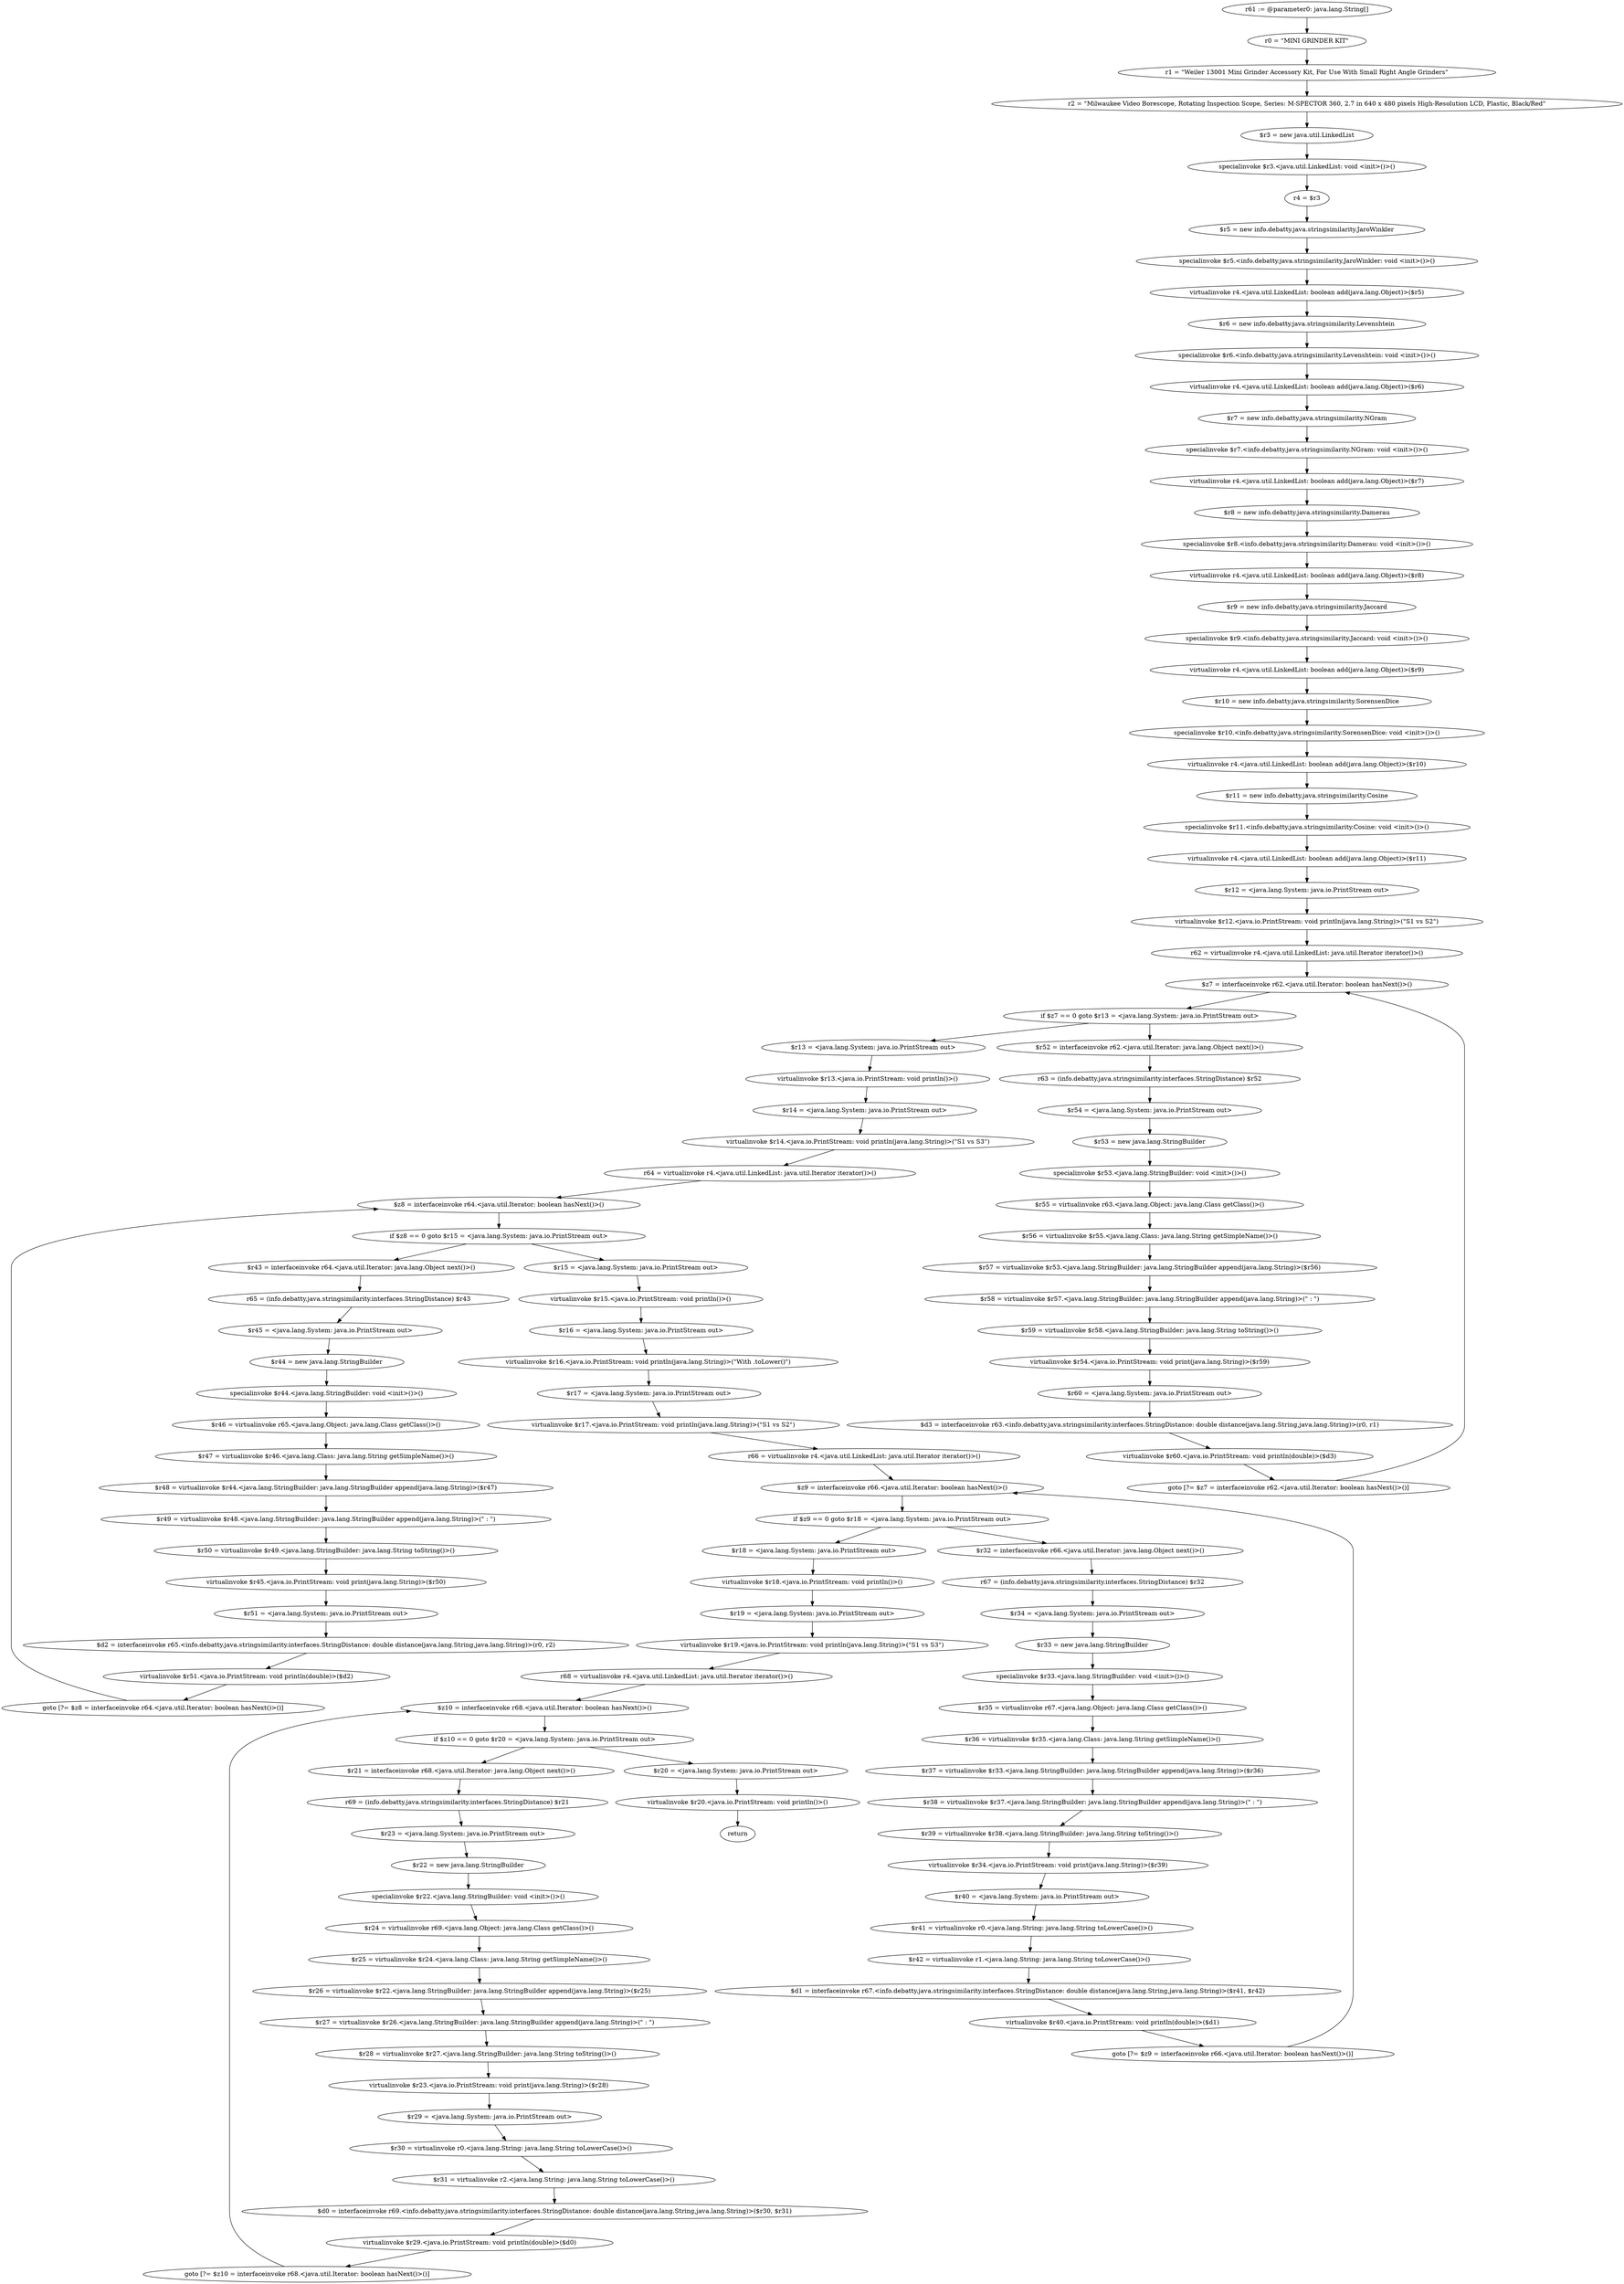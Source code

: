 digraph "unitGraph" {
    "r61 := @parameter0: java.lang.String[]"
    "r0 = \"MINI GRINDER KIT\""
    "r1 = \"Weiler 13001 Mini Grinder Accessory Kit, For Use With Small Right Angle Grinders\""
    "r2 = \"Milwaukee Video Borescope, Rotating Inspection Scope, Series: M-SPECTOR 360, 2.7 in 640 x 480 pixels High-Resolution LCD, Plastic, Black/Red\""
    "$r3 = new java.util.LinkedList"
    "specialinvoke $r3.<java.util.LinkedList: void <init>()>()"
    "r4 = $r3"
    "$r5 = new info.debatty.java.stringsimilarity.JaroWinkler"
    "specialinvoke $r5.<info.debatty.java.stringsimilarity.JaroWinkler: void <init>()>()"
    "virtualinvoke r4.<java.util.LinkedList: boolean add(java.lang.Object)>($r5)"
    "$r6 = new info.debatty.java.stringsimilarity.Levenshtein"
    "specialinvoke $r6.<info.debatty.java.stringsimilarity.Levenshtein: void <init>()>()"
    "virtualinvoke r4.<java.util.LinkedList: boolean add(java.lang.Object)>($r6)"
    "$r7 = new info.debatty.java.stringsimilarity.NGram"
    "specialinvoke $r7.<info.debatty.java.stringsimilarity.NGram: void <init>()>()"
    "virtualinvoke r4.<java.util.LinkedList: boolean add(java.lang.Object)>($r7)"
    "$r8 = new info.debatty.java.stringsimilarity.Damerau"
    "specialinvoke $r8.<info.debatty.java.stringsimilarity.Damerau: void <init>()>()"
    "virtualinvoke r4.<java.util.LinkedList: boolean add(java.lang.Object)>($r8)"
    "$r9 = new info.debatty.java.stringsimilarity.Jaccard"
    "specialinvoke $r9.<info.debatty.java.stringsimilarity.Jaccard: void <init>()>()"
    "virtualinvoke r4.<java.util.LinkedList: boolean add(java.lang.Object)>($r9)"
    "$r10 = new info.debatty.java.stringsimilarity.SorensenDice"
    "specialinvoke $r10.<info.debatty.java.stringsimilarity.SorensenDice: void <init>()>()"
    "virtualinvoke r4.<java.util.LinkedList: boolean add(java.lang.Object)>($r10)"
    "$r11 = new info.debatty.java.stringsimilarity.Cosine"
    "specialinvoke $r11.<info.debatty.java.stringsimilarity.Cosine: void <init>()>()"
    "virtualinvoke r4.<java.util.LinkedList: boolean add(java.lang.Object)>($r11)"
    "$r12 = <java.lang.System: java.io.PrintStream out>"
    "virtualinvoke $r12.<java.io.PrintStream: void println(java.lang.String)>(\"S1 vs S2\")"
    "r62 = virtualinvoke r4.<java.util.LinkedList: java.util.Iterator iterator()>()"
    "$z7 = interfaceinvoke r62.<java.util.Iterator: boolean hasNext()>()"
    "if $z7 == 0 goto $r13 = <java.lang.System: java.io.PrintStream out>"
    "$r52 = interfaceinvoke r62.<java.util.Iterator: java.lang.Object next()>()"
    "r63 = (info.debatty.java.stringsimilarity.interfaces.StringDistance) $r52"
    "$r54 = <java.lang.System: java.io.PrintStream out>"
    "$r53 = new java.lang.StringBuilder"
    "specialinvoke $r53.<java.lang.StringBuilder: void <init>()>()"
    "$r55 = virtualinvoke r63.<java.lang.Object: java.lang.Class getClass()>()"
    "$r56 = virtualinvoke $r55.<java.lang.Class: java.lang.String getSimpleName()>()"
    "$r57 = virtualinvoke $r53.<java.lang.StringBuilder: java.lang.StringBuilder append(java.lang.String)>($r56)"
    "$r58 = virtualinvoke $r57.<java.lang.StringBuilder: java.lang.StringBuilder append(java.lang.String)>(\" : \")"
    "$r59 = virtualinvoke $r58.<java.lang.StringBuilder: java.lang.String toString()>()"
    "virtualinvoke $r54.<java.io.PrintStream: void print(java.lang.String)>($r59)"
    "$r60 = <java.lang.System: java.io.PrintStream out>"
    "$d3 = interfaceinvoke r63.<info.debatty.java.stringsimilarity.interfaces.StringDistance: double distance(java.lang.String,java.lang.String)>(r0, r1)"
    "virtualinvoke $r60.<java.io.PrintStream: void println(double)>($d3)"
    "goto [?= $z7 = interfaceinvoke r62.<java.util.Iterator: boolean hasNext()>()]"
    "$r13 = <java.lang.System: java.io.PrintStream out>"
    "virtualinvoke $r13.<java.io.PrintStream: void println()>()"
    "$r14 = <java.lang.System: java.io.PrintStream out>"
    "virtualinvoke $r14.<java.io.PrintStream: void println(java.lang.String)>(\"S1 vs S3\")"
    "r64 = virtualinvoke r4.<java.util.LinkedList: java.util.Iterator iterator()>()"
    "$z8 = interfaceinvoke r64.<java.util.Iterator: boolean hasNext()>()"
    "if $z8 == 0 goto $r15 = <java.lang.System: java.io.PrintStream out>"
    "$r43 = interfaceinvoke r64.<java.util.Iterator: java.lang.Object next()>()"
    "r65 = (info.debatty.java.stringsimilarity.interfaces.StringDistance) $r43"
    "$r45 = <java.lang.System: java.io.PrintStream out>"
    "$r44 = new java.lang.StringBuilder"
    "specialinvoke $r44.<java.lang.StringBuilder: void <init>()>()"
    "$r46 = virtualinvoke r65.<java.lang.Object: java.lang.Class getClass()>()"
    "$r47 = virtualinvoke $r46.<java.lang.Class: java.lang.String getSimpleName()>()"
    "$r48 = virtualinvoke $r44.<java.lang.StringBuilder: java.lang.StringBuilder append(java.lang.String)>($r47)"
    "$r49 = virtualinvoke $r48.<java.lang.StringBuilder: java.lang.StringBuilder append(java.lang.String)>(\" : \")"
    "$r50 = virtualinvoke $r49.<java.lang.StringBuilder: java.lang.String toString()>()"
    "virtualinvoke $r45.<java.io.PrintStream: void print(java.lang.String)>($r50)"
    "$r51 = <java.lang.System: java.io.PrintStream out>"
    "$d2 = interfaceinvoke r65.<info.debatty.java.stringsimilarity.interfaces.StringDistance: double distance(java.lang.String,java.lang.String)>(r0, r2)"
    "virtualinvoke $r51.<java.io.PrintStream: void println(double)>($d2)"
    "goto [?= $z8 = interfaceinvoke r64.<java.util.Iterator: boolean hasNext()>()]"
    "$r15 = <java.lang.System: java.io.PrintStream out>"
    "virtualinvoke $r15.<java.io.PrintStream: void println()>()"
    "$r16 = <java.lang.System: java.io.PrintStream out>"
    "virtualinvoke $r16.<java.io.PrintStream: void println(java.lang.String)>(\"With .toLower()\")"
    "$r17 = <java.lang.System: java.io.PrintStream out>"
    "virtualinvoke $r17.<java.io.PrintStream: void println(java.lang.String)>(\"S1 vs S2\")"
    "r66 = virtualinvoke r4.<java.util.LinkedList: java.util.Iterator iterator()>()"
    "$z9 = interfaceinvoke r66.<java.util.Iterator: boolean hasNext()>()"
    "if $z9 == 0 goto $r18 = <java.lang.System: java.io.PrintStream out>"
    "$r32 = interfaceinvoke r66.<java.util.Iterator: java.lang.Object next()>()"
    "r67 = (info.debatty.java.stringsimilarity.interfaces.StringDistance) $r32"
    "$r34 = <java.lang.System: java.io.PrintStream out>"
    "$r33 = new java.lang.StringBuilder"
    "specialinvoke $r33.<java.lang.StringBuilder: void <init>()>()"
    "$r35 = virtualinvoke r67.<java.lang.Object: java.lang.Class getClass()>()"
    "$r36 = virtualinvoke $r35.<java.lang.Class: java.lang.String getSimpleName()>()"
    "$r37 = virtualinvoke $r33.<java.lang.StringBuilder: java.lang.StringBuilder append(java.lang.String)>($r36)"
    "$r38 = virtualinvoke $r37.<java.lang.StringBuilder: java.lang.StringBuilder append(java.lang.String)>(\" : \")"
    "$r39 = virtualinvoke $r38.<java.lang.StringBuilder: java.lang.String toString()>()"
    "virtualinvoke $r34.<java.io.PrintStream: void print(java.lang.String)>($r39)"
    "$r40 = <java.lang.System: java.io.PrintStream out>"
    "$r41 = virtualinvoke r0.<java.lang.String: java.lang.String toLowerCase()>()"
    "$r42 = virtualinvoke r1.<java.lang.String: java.lang.String toLowerCase()>()"
    "$d1 = interfaceinvoke r67.<info.debatty.java.stringsimilarity.interfaces.StringDistance: double distance(java.lang.String,java.lang.String)>($r41, $r42)"
    "virtualinvoke $r40.<java.io.PrintStream: void println(double)>($d1)"
    "goto [?= $z9 = interfaceinvoke r66.<java.util.Iterator: boolean hasNext()>()]"
    "$r18 = <java.lang.System: java.io.PrintStream out>"
    "virtualinvoke $r18.<java.io.PrintStream: void println()>()"
    "$r19 = <java.lang.System: java.io.PrintStream out>"
    "virtualinvoke $r19.<java.io.PrintStream: void println(java.lang.String)>(\"S1 vs S3\")"
    "r68 = virtualinvoke r4.<java.util.LinkedList: java.util.Iterator iterator()>()"
    "$z10 = interfaceinvoke r68.<java.util.Iterator: boolean hasNext()>()"
    "if $z10 == 0 goto $r20 = <java.lang.System: java.io.PrintStream out>"
    "$r21 = interfaceinvoke r68.<java.util.Iterator: java.lang.Object next()>()"
    "r69 = (info.debatty.java.stringsimilarity.interfaces.StringDistance) $r21"
    "$r23 = <java.lang.System: java.io.PrintStream out>"
    "$r22 = new java.lang.StringBuilder"
    "specialinvoke $r22.<java.lang.StringBuilder: void <init>()>()"
    "$r24 = virtualinvoke r69.<java.lang.Object: java.lang.Class getClass()>()"
    "$r25 = virtualinvoke $r24.<java.lang.Class: java.lang.String getSimpleName()>()"
    "$r26 = virtualinvoke $r22.<java.lang.StringBuilder: java.lang.StringBuilder append(java.lang.String)>($r25)"
    "$r27 = virtualinvoke $r26.<java.lang.StringBuilder: java.lang.StringBuilder append(java.lang.String)>(\" : \")"
    "$r28 = virtualinvoke $r27.<java.lang.StringBuilder: java.lang.String toString()>()"
    "virtualinvoke $r23.<java.io.PrintStream: void print(java.lang.String)>($r28)"
    "$r29 = <java.lang.System: java.io.PrintStream out>"
    "$r30 = virtualinvoke r0.<java.lang.String: java.lang.String toLowerCase()>()"
    "$r31 = virtualinvoke r2.<java.lang.String: java.lang.String toLowerCase()>()"
    "$d0 = interfaceinvoke r69.<info.debatty.java.stringsimilarity.interfaces.StringDistance: double distance(java.lang.String,java.lang.String)>($r30, $r31)"
    "virtualinvoke $r29.<java.io.PrintStream: void println(double)>($d0)"
    "goto [?= $z10 = interfaceinvoke r68.<java.util.Iterator: boolean hasNext()>()]"
    "$r20 = <java.lang.System: java.io.PrintStream out>"
    "virtualinvoke $r20.<java.io.PrintStream: void println()>()"
    "return"
    "r61 := @parameter0: java.lang.String[]"->"r0 = \"MINI GRINDER KIT\"";
    "r0 = \"MINI GRINDER KIT\""->"r1 = \"Weiler 13001 Mini Grinder Accessory Kit, For Use With Small Right Angle Grinders\"";
    "r1 = \"Weiler 13001 Mini Grinder Accessory Kit, For Use With Small Right Angle Grinders\""->"r2 = \"Milwaukee Video Borescope, Rotating Inspection Scope, Series: M-SPECTOR 360, 2.7 in 640 x 480 pixels High-Resolution LCD, Plastic, Black/Red\"";
    "r2 = \"Milwaukee Video Borescope, Rotating Inspection Scope, Series: M-SPECTOR 360, 2.7 in 640 x 480 pixels High-Resolution LCD, Plastic, Black/Red\""->"$r3 = new java.util.LinkedList";
    "$r3 = new java.util.LinkedList"->"specialinvoke $r3.<java.util.LinkedList: void <init>()>()";
    "specialinvoke $r3.<java.util.LinkedList: void <init>()>()"->"r4 = $r3";
    "r4 = $r3"->"$r5 = new info.debatty.java.stringsimilarity.JaroWinkler";
    "$r5 = new info.debatty.java.stringsimilarity.JaroWinkler"->"specialinvoke $r5.<info.debatty.java.stringsimilarity.JaroWinkler: void <init>()>()";
    "specialinvoke $r5.<info.debatty.java.stringsimilarity.JaroWinkler: void <init>()>()"->"virtualinvoke r4.<java.util.LinkedList: boolean add(java.lang.Object)>($r5)";
    "virtualinvoke r4.<java.util.LinkedList: boolean add(java.lang.Object)>($r5)"->"$r6 = new info.debatty.java.stringsimilarity.Levenshtein";
    "$r6 = new info.debatty.java.stringsimilarity.Levenshtein"->"specialinvoke $r6.<info.debatty.java.stringsimilarity.Levenshtein: void <init>()>()";
    "specialinvoke $r6.<info.debatty.java.stringsimilarity.Levenshtein: void <init>()>()"->"virtualinvoke r4.<java.util.LinkedList: boolean add(java.lang.Object)>($r6)";
    "virtualinvoke r4.<java.util.LinkedList: boolean add(java.lang.Object)>($r6)"->"$r7 = new info.debatty.java.stringsimilarity.NGram";
    "$r7 = new info.debatty.java.stringsimilarity.NGram"->"specialinvoke $r7.<info.debatty.java.stringsimilarity.NGram: void <init>()>()";
    "specialinvoke $r7.<info.debatty.java.stringsimilarity.NGram: void <init>()>()"->"virtualinvoke r4.<java.util.LinkedList: boolean add(java.lang.Object)>($r7)";
    "virtualinvoke r4.<java.util.LinkedList: boolean add(java.lang.Object)>($r7)"->"$r8 = new info.debatty.java.stringsimilarity.Damerau";
    "$r8 = new info.debatty.java.stringsimilarity.Damerau"->"specialinvoke $r8.<info.debatty.java.stringsimilarity.Damerau: void <init>()>()";
    "specialinvoke $r8.<info.debatty.java.stringsimilarity.Damerau: void <init>()>()"->"virtualinvoke r4.<java.util.LinkedList: boolean add(java.lang.Object)>($r8)";
    "virtualinvoke r4.<java.util.LinkedList: boolean add(java.lang.Object)>($r8)"->"$r9 = new info.debatty.java.stringsimilarity.Jaccard";
    "$r9 = new info.debatty.java.stringsimilarity.Jaccard"->"specialinvoke $r9.<info.debatty.java.stringsimilarity.Jaccard: void <init>()>()";
    "specialinvoke $r9.<info.debatty.java.stringsimilarity.Jaccard: void <init>()>()"->"virtualinvoke r4.<java.util.LinkedList: boolean add(java.lang.Object)>($r9)";
    "virtualinvoke r4.<java.util.LinkedList: boolean add(java.lang.Object)>($r9)"->"$r10 = new info.debatty.java.stringsimilarity.SorensenDice";
    "$r10 = new info.debatty.java.stringsimilarity.SorensenDice"->"specialinvoke $r10.<info.debatty.java.stringsimilarity.SorensenDice: void <init>()>()";
    "specialinvoke $r10.<info.debatty.java.stringsimilarity.SorensenDice: void <init>()>()"->"virtualinvoke r4.<java.util.LinkedList: boolean add(java.lang.Object)>($r10)";
    "virtualinvoke r4.<java.util.LinkedList: boolean add(java.lang.Object)>($r10)"->"$r11 = new info.debatty.java.stringsimilarity.Cosine";
    "$r11 = new info.debatty.java.stringsimilarity.Cosine"->"specialinvoke $r11.<info.debatty.java.stringsimilarity.Cosine: void <init>()>()";
    "specialinvoke $r11.<info.debatty.java.stringsimilarity.Cosine: void <init>()>()"->"virtualinvoke r4.<java.util.LinkedList: boolean add(java.lang.Object)>($r11)";
    "virtualinvoke r4.<java.util.LinkedList: boolean add(java.lang.Object)>($r11)"->"$r12 = <java.lang.System: java.io.PrintStream out>";
    "$r12 = <java.lang.System: java.io.PrintStream out>"->"virtualinvoke $r12.<java.io.PrintStream: void println(java.lang.String)>(\"S1 vs S2\")";
    "virtualinvoke $r12.<java.io.PrintStream: void println(java.lang.String)>(\"S1 vs S2\")"->"r62 = virtualinvoke r4.<java.util.LinkedList: java.util.Iterator iterator()>()";
    "r62 = virtualinvoke r4.<java.util.LinkedList: java.util.Iterator iterator()>()"->"$z7 = interfaceinvoke r62.<java.util.Iterator: boolean hasNext()>()";
    "$z7 = interfaceinvoke r62.<java.util.Iterator: boolean hasNext()>()"->"if $z7 == 0 goto $r13 = <java.lang.System: java.io.PrintStream out>";
    "if $z7 == 0 goto $r13 = <java.lang.System: java.io.PrintStream out>"->"$r52 = interfaceinvoke r62.<java.util.Iterator: java.lang.Object next()>()";
    "if $z7 == 0 goto $r13 = <java.lang.System: java.io.PrintStream out>"->"$r13 = <java.lang.System: java.io.PrintStream out>";
    "$r52 = interfaceinvoke r62.<java.util.Iterator: java.lang.Object next()>()"->"r63 = (info.debatty.java.stringsimilarity.interfaces.StringDistance) $r52";
    "r63 = (info.debatty.java.stringsimilarity.interfaces.StringDistance) $r52"->"$r54 = <java.lang.System: java.io.PrintStream out>";
    "$r54 = <java.lang.System: java.io.PrintStream out>"->"$r53 = new java.lang.StringBuilder";
    "$r53 = new java.lang.StringBuilder"->"specialinvoke $r53.<java.lang.StringBuilder: void <init>()>()";
    "specialinvoke $r53.<java.lang.StringBuilder: void <init>()>()"->"$r55 = virtualinvoke r63.<java.lang.Object: java.lang.Class getClass()>()";
    "$r55 = virtualinvoke r63.<java.lang.Object: java.lang.Class getClass()>()"->"$r56 = virtualinvoke $r55.<java.lang.Class: java.lang.String getSimpleName()>()";
    "$r56 = virtualinvoke $r55.<java.lang.Class: java.lang.String getSimpleName()>()"->"$r57 = virtualinvoke $r53.<java.lang.StringBuilder: java.lang.StringBuilder append(java.lang.String)>($r56)";
    "$r57 = virtualinvoke $r53.<java.lang.StringBuilder: java.lang.StringBuilder append(java.lang.String)>($r56)"->"$r58 = virtualinvoke $r57.<java.lang.StringBuilder: java.lang.StringBuilder append(java.lang.String)>(\" : \")";
    "$r58 = virtualinvoke $r57.<java.lang.StringBuilder: java.lang.StringBuilder append(java.lang.String)>(\" : \")"->"$r59 = virtualinvoke $r58.<java.lang.StringBuilder: java.lang.String toString()>()";
    "$r59 = virtualinvoke $r58.<java.lang.StringBuilder: java.lang.String toString()>()"->"virtualinvoke $r54.<java.io.PrintStream: void print(java.lang.String)>($r59)";
    "virtualinvoke $r54.<java.io.PrintStream: void print(java.lang.String)>($r59)"->"$r60 = <java.lang.System: java.io.PrintStream out>";
    "$r60 = <java.lang.System: java.io.PrintStream out>"->"$d3 = interfaceinvoke r63.<info.debatty.java.stringsimilarity.interfaces.StringDistance: double distance(java.lang.String,java.lang.String)>(r0, r1)";
    "$d3 = interfaceinvoke r63.<info.debatty.java.stringsimilarity.interfaces.StringDistance: double distance(java.lang.String,java.lang.String)>(r0, r1)"->"virtualinvoke $r60.<java.io.PrintStream: void println(double)>($d3)";
    "virtualinvoke $r60.<java.io.PrintStream: void println(double)>($d3)"->"goto [?= $z7 = interfaceinvoke r62.<java.util.Iterator: boolean hasNext()>()]";
    "goto [?= $z7 = interfaceinvoke r62.<java.util.Iterator: boolean hasNext()>()]"->"$z7 = interfaceinvoke r62.<java.util.Iterator: boolean hasNext()>()";
    "$r13 = <java.lang.System: java.io.PrintStream out>"->"virtualinvoke $r13.<java.io.PrintStream: void println()>()";
    "virtualinvoke $r13.<java.io.PrintStream: void println()>()"->"$r14 = <java.lang.System: java.io.PrintStream out>";
    "$r14 = <java.lang.System: java.io.PrintStream out>"->"virtualinvoke $r14.<java.io.PrintStream: void println(java.lang.String)>(\"S1 vs S3\")";
    "virtualinvoke $r14.<java.io.PrintStream: void println(java.lang.String)>(\"S1 vs S3\")"->"r64 = virtualinvoke r4.<java.util.LinkedList: java.util.Iterator iterator()>()";
    "r64 = virtualinvoke r4.<java.util.LinkedList: java.util.Iterator iterator()>()"->"$z8 = interfaceinvoke r64.<java.util.Iterator: boolean hasNext()>()";
    "$z8 = interfaceinvoke r64.<java.util.Iterator: boolean hasNext()>()"->"if $z8 == 0 goto $r15 = <java.lang.System: java.io.PrintStream out>";
    "if $z8 == 0 goto $r15 = <java.lang.System: java.io.PrintStream out>"->"$r43 = interfaceinvoke r64.<java.util.Iterator: java.lang.Object next()>()";
    "if $z8 == 0 goto $r15 = <java.lang.System: java.io.PrintStream out>"->"$r15 = <java.lang.System: java.io.PrintStream out>";
    "$r43 = interfaceinvoke r64.<java.util.Iterator: java.lang.Object next()>()"->"r65 = (info.debatty.java.stringsimilarity.interfaces.StringDistance) $r43";
    "r65 = (info.debatty.java.stringsimilarity.interfaces.StringDistance) $r43"->"$r45 = <java.lang.System: java.io.PrintStream out>";
    "$r45 = <java.lang.System: java.io.PrintStream out>"->"$r44 = new java.lang.StringBuilder";
    "$r44 = new java.lang.StringBuilder"->"specialinvoke $r44.<java.lang.StringBuilder: void <init>()>()";
    "specialinvoke $r44.<java.lang.StringBuilder: void <init>()>()"->"$r46 = virtualinvoke r65.<java.lang.Object: java.lang.Class getClass()>()";
    "$r46 = virtualinvoke r65.<java.lang.Object: java.lang.Class getClass()>()"->"$r47 = virtualinvoke $r46.<java.lang.Class: java.lang.String getSimpleName()>()";
    "$r47 = virtualinvoke $r46.<java.lang.Class: java.lang.String getSimpleName()>()"->"$r48 = virtualinvoke $r44.<java.lang.StringBuilder: java.lang.StringBuilder append(java.lang.String)>($r47)";
    "$r48 = virtualinvoke $r44.<java.lang.StringBuilder: java.lang.StringBuilder append(java.lang.String)>($r47)"->"$r49 = virtualinvoke $r48.<java.lang.StringBuilder: java.lang.StringBuilder append(java.lang.String)>(\" : \")";
    "$r49 = virtualinvoke $r48.<java.lang.StringBuilder: java.lang.StringBuilder append(java.lang.String)>(\" : \")"->"$r50 = virtualinvoke $r49.<java.lang.StringBuilder: java.lang.String toString()>()";
    "$r50 = virtualinvoke $r49.<java.lang.StringBuilder: java.lang.String toString()>()"->"virtualinvoke $r45.<java.io.PrintStream: void print(java.lang.String)>($r50)";
    "virtualinvoke $r45.<java.io.PrintStream: void print(java.lang.String)>($r50)"->"$r51 = <java.lang.System: java.io.PrintStream out>";
    "$r51 = <java.lang.System: java.io.PrintStream out>"->"$d2 = interfaceinvoke r65.<info.debatty.java.stringsimilarity.interfaces.StringDistance: double distance(java.lang.String,java.lang.String)>(r0, r2)";
    "$d2 = interfaceinvoke r65.<info.debatty.java.stringsimilarity.interfaces.StringDistance: double distance(java.lang.String,java.lang.String)>(r0, r2)"->"virtualinvoke $r51.<java.io.PrintStream: void println(double)>($d2)";
    "virtualinvoke $r51.<java.io.PrintStream: void println(double)>($d2)"->"goto [?= $z8 = interfaceinvoke r64.<java.util.Iterator: boolean hasNext()>()]";
    "goto [?= $z8 = interfaceinvoke r64.<java.util.Iterator: boolean hasNext()>()]"->"$z8 = interfaceinvoke r64.<java.util.Iterator: boolean hasNext()>()";
    "$r15 = <java.lang.System: java.io.PrintStream out>"->"virtualinvoke $r15.<java.io.PrintStream: void println()>()";
    "virtualinvoke $r15.<java.io.PrintStream: void println()>()"->"$r16 = <java.lang.System: java.io.PrintStream out>";
    "$r16 = <java.lang.System: java.io.PrintStream out>"->"virtualinvoke $r16.<java.io.PrintStream: void println(java.lang.String)>(\"With .toLower()\")";
    "virtualinvoke $r16.<java.io.PrintStream: void println(java.lang.String)>(\"With .toLower()\")"->"$r17 = <java.lang.System: java.io.PrintStream out>";
    "$r17 = <java.lang.System: java.io.PrintStream out>"->"virtualinvoke $r17.<java.io.PrintStream: void println(java.lang.String)>(\"S1 vs S2\")";
    "virtualinvoke $r17.<java.io.PrintStream: void println(java.lang.String)>(\"S1 vs S2\")"->"r66 = virtualinvoke r4.<java.util.LinkedList: java.util.Iterator iterator()>()";
    "r66 = virtualinvoke r4.<java.util.LinkedList: java.util.Iterator iterator()>()"->"$z9 = interfaceinvoke r66.<java.util.Iterator: boolean hasNext()>()";
    "$z9 = interfaceinvoke r66.<java.util.Iterator: boolean hasNext()>()"->"if $z9 == 0 goto $r18 = <java.lang.System: java.io.PrintStream out>";
    "if $z9 == 0 goto $r18 = <java.lang.System: java.io.PrintStream out>"->"$r32 = interfaceinvoke r66.<java.util.Iterator: java.lang.Object next()>()";
    "if $z9 == 0 goto $r18 = <java.lang.System: java.io.PrintStream out>"->"$r18 = <java.lang.System: java.io.PrintStream out>";
    "$r32 = interfaceinvoke r66.<java.util.Iterator: java.lang.Object next()>()"->"r67 = (info.debatty.java.stringsimilarity.interfaces.StringDistance) $r32";
    "r67 = (info.debatty.java.stringsimilarity.interfaces.StringDistance) $r32"->"$r34 = <java.lang.System: java.io.PrintStream out>";
    "$r34 = <java.lang.System: java.io.PrintStream out>"->"$r33 = new java.lang.StringBuilder";
    "$r33 = new java.lang.StringBuilder"->"specialinvoke $r33.<java.lang.StringBuilder: void <init>()>()";
    "specialinvoke $r33.<java.lang.StringBuilder: void <init>()>()"->"$r35 = virtualinvoke r67.<java.lang.Object: java.lang.Class getClass()>()";
    "$r35 = virtualinvoke r67.<java.lang.Object: java.lang.Class getClass()>()"->"$r36 = virtualinvoke $r35.<java.lang.Class: java.lang.String getSimpleName()>()";
    "$r36 = virtualinvoke $r35.<java.lang.Class: java.lang.String getSimpleName()>()"->"$r37 = virtualinvoke $r33.<java.lang.StringBuilder: java.lang.StringBuilder append(java.lang.String)>($r36)";
    "$r37 = virtualinvoke $r33.<java.lang.StringBuilder: java.lang.StringBuilder append(java.lang.String)>($r36)"->"$r38 = virtualinvoke $r37.<java.lang.StringBuilder: java.lang.StringBuilder append(java.lang.String)>(\" : \")";
    "$r38 = virtualinvoke $r37.<java.lang.StringBuilder: java.lang.StringBuilder append(java.lang.String)>(\" : \")"->"$r39 = virtualinvoke $r38.<java.lang.StringBuilder: java.lang.String toString()>()";
    "$r39 = virtualinvoke $r38.<java.lang.StringBuilder: java.lang.String toString()>()"->"virtualinvoke $r34.<java.io.PrintStream: void print(java.lang.String)>($r39)";
    "virtualinvoke $r34.<java.io.PrintStream: void print(java.lang.String)>($r39)"->"$r40 = <java.lang.System: java.io.PrintStream out>";
    "$r40 = <java.lang.System: java.io.PrintStream out>"->"$r41 = virtualinvoke r0.<java.lang.String: java.lang.String toLowerCase()>()";
    "$r41 = virtualinvoke r0.<java.lang.String: java.lang.String toLowerCase()>()"->"$r42 = virtualinvoke r1.<java.lang.String: java.lang.String toLowerCase()>()";
    "$r42 = virtualinvoke r1.<java.lang.String: java.lang.String toLowerCase()>()"->"$d1 = interfaceinvoke r67.<info.debatty.java.stringsimilarity.interfaces.StringDistance: double distance(java.lang.String,java.lang.String)>($r41, $r42)";
    "$d1 = interfaceinvoke r67.<info.debatty.java.stringsimilarity.interfaces.StringDistance: double distance(java.lang.String,java.lang.String)>($r41, $r42)"->"virtualinvoke $r40.<java.io.PrintStream: void println(double)>($d1)";
    "virtualinvoke $r40.<java.io.PrintStream: void println(double)>($d1)"->"goto [?= $z9 = interfaceinvoke r66.<java.util.Iterator: boolean hasNext()>()]";
    "goto [?= $z9 = interfaceinvoke r66.<java.util.Iterator: boolean hasNext()>()]"->"$z9 = interfaceinvoke r66.<java.util.Iterator: boolean hasNext()>()";
    "$r18 = <java.lang.System: java.io.PrintStream out>"->"virtualinvoke $r18.<java.io.PrintStream: void println()>()";
    "virtualinvoke $r18.<java.io.PrintStream: void println()>()"->"$r19 = <java.lang.System: java.io.PrintStream out>";
    "$r19 = <java.lang.System: java.io.PrintStream out>"->"virtualinvoke $r19.<java.io.PrintStream: void println(java.lang.String)>(\"S1 vs S3\")";
    "virtualinvoke $r19.<java.io.PrintStream: void println(java.lang.String)>(\"S1 vs S3\")"->"r68 = virtualinvoke r4.<java.util.LinkedList: java.util.Iterator iterator()>()";
    "r68 = virtualinvoke r4.<java.util.LinkedList: java.util.Iterator iterator()>()"->"$z10 = interfaceinvoke r68.<java.util.Iterator: boolean hasNext()>()";
    "$z10 = interfaceinvoke r68.<java.util.Iterator: boolean hasNext()>()"->"if $z10 == 0 goto $r20 = <java.lang.System: java.io.PrintStream out>";
    "if $z10 == 0 goto $r20 = <java.lang.System: java.io.PrintStream out>"->"$r21 = interfaceinvoke r68.<java.util.Iterator: java.lang.Object next()>()";
    "if $z10 == 0 goto $r20 = <java.lang.System: java.io.PrintStream out>"->"$r20 = <java.lang.System: java.io.PrintStream out>";
    "$r21 = interfaceinvoke r68.<java.util.Iterator: java.lang.Object next()>()"->"r69 = (info.debatty.java.stringsimilarity.interfaces.StringDistance) $r21";
    "r69 = (info.debatty.java.stringsimilarity.interfaces.StringDistance) $r21"->"$r23 = <java.lang.System: java.io.PrintStream out>";
    "$r23 = <java.lang.System: java.io.PrintStream out>"->"$r22 = new java.lang.StringBuilder";
    "$r22 = new java.lang.StringBuilder"->"specialinvoke $r22.<java.lang.StringBuilder: void <init>()>()";
    "specialinvoke $r22.<java.lang.StringBuilder: void <init>()>()"->"$r24 = virtualinvoke r69.<java.lang.Object: java.lang.Class getClass()>()";
    "$r24 = virtualinvoke r69.<java.lang.Object: java.lang.Class getClass()>()"->"$r25 = virtualinvoke $r24.<java.lang.Class: java.lang.String getSimpleName()>()";
    "$r25 = virtualinvoke $r24.<java.lang.Class: java.lang.String getSimpleName()>()"->"$r26 = virtualinvoke $r22.<java.lang.StringBuilder: java.lang.StringBuilder append(java.lang.String)>($r25)";
    "$r26 = virtualinvoke $r22.<java.lang.StringBuilder: java.lang.StringBuilder append(java.lang.String)>($r25)"->"$r27 = virtualinvoke $r26.<java.lang.StringBuilder: java.lang.StringBuilder append(java.lang.String)>(\" : \")";
    "$r27 = virtualinvoke $r26.<java.lang.StringBuilder: java.lang.StringBuilder append(java.lang.String)>(\" : \")"->"$r28 = virtualinvoke $r27.<java.lang.StringBuilder: java.lang.String toString()>()";
    "$r28 = virtualinvoke $r27.<java.lang.StringBuilder: java.lang.String toString()>()"->"virtualinvoke $r23.<java.io.PrintStream: void print(java.lang.String)>($r28)";
    "virtualinvoke $r23.<java.io.PrintStream: void print(java.lang.String)>($r28)"->"$r29 = <java.lang.System: java.io.PrintStream out>";
    "$r29 = <java.lang.System: java.io.PrintStream out>"->"$r30 = virtualinvoke r0.<java.lang.String: java.lang.String toLowerCase()>()";
    "$r30 = virtualinvoke r0.<java.lang.String: java.lang.String toLowerCase()>()"->"$r31 = virtualinvoke r2.<java.lang.String: java.lang.String toLowerCase()>()";
    "$r31 = virtualinvoke r2.<java.lang.String: java.lang.String toLowerCase()>()"->"$d0 = interfaceinvoke r69.<info.debatty.java.stringsimilarity.interfaces.StringDistance: double distance(java.lang.String,java.lang.String)>($r30, $r31)";
    "$d0 = interfaceinvoke r69.<info.debatty.java.stringsimilarity.interfaces.StringDistance: double distance(java.lang.String,java.lang.String)>($r30, $r31)"->"virtualinvoke $r29.<java.io.PrintStream: void println(double)>($d0)";
    "virtualinvoke $r29.<java.io.PrintStream: void println(double)>($d0)"->"goto [?= $z10 = interfaceinvoke r68.<java.util.Iterator: boolean hasNext()>()]";
    "goto [?= $z10 = interfaceinvoke r68.<java.util.Iterator: boolean hasNext()>()]"->"$z10 = interfaceinvoke r68.<java.util.Iterator: boolean hasNext()>()";
    "$r20 = <java.lang.System: java.io.PrintStream out>"->"virtualinvoke $r20.<java.io.PrintStream: void println()>()";
    "virtualinvoke $r20.<java.io.PrintStream: void println()>()"->"return";
}
